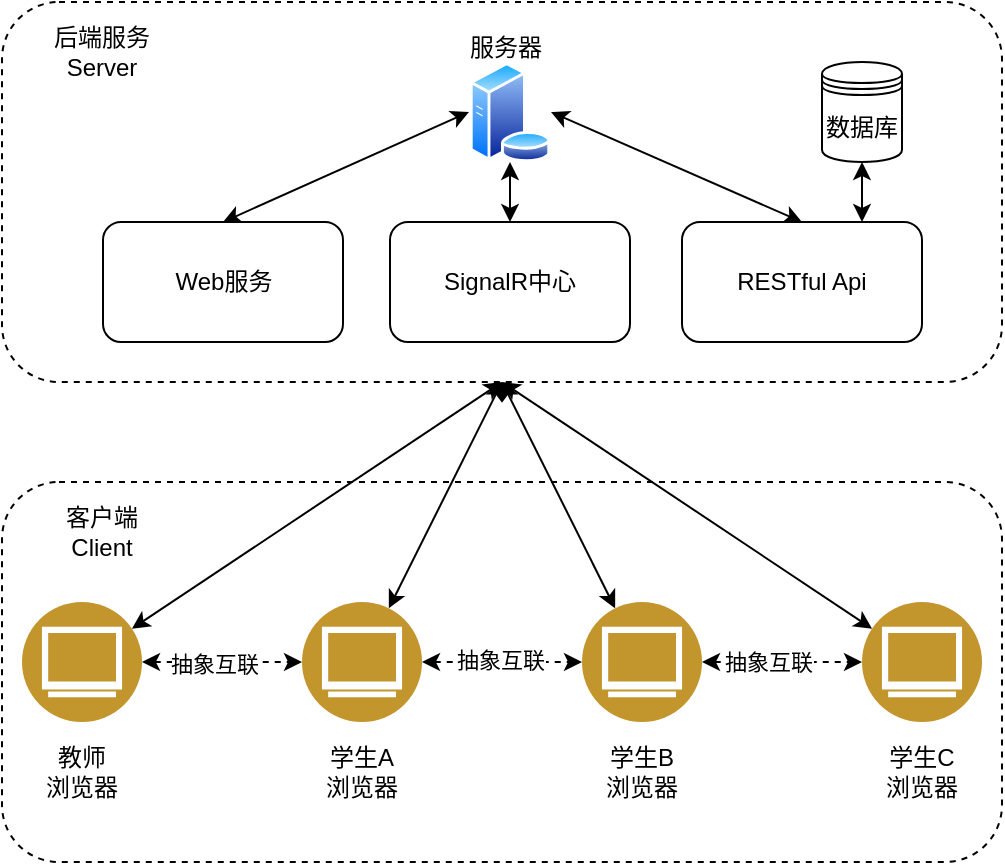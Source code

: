 <mxfile version="17.2.1" type="github">
  <diagram id="Di22YtHijrcUUMYEmc6N" name="Page-1">
    <mxGraphModel dx="946" dy="557" grid="1" gridSize="10" guides="1" tooltips="1" connect="1" arrows="1" fold="1" page="1" pageScale="1" pageWidth="827" pageHeight="1169" math="0" shadow="0">
      <root>
        <mxCell id="0" />
        <mxCell id="1" parent="0" />
        <mxCell id="uYZlOs-n9BPTN2Y59tJv-50" value="" style="rounded=1;whiteSpace=wrap;html=1;dashed=1;" vertex="1" parent="1">
          <mxGeometry y="240" width="500" height="190" as="geometry" />
        </mxCell>
        <mxCell id="uYZlOs-n9BPTN2Y59tJv-5" value="" style="rounded=1;whiteSpace=wrap;html=1;dashed=1;" vertex="1" parent="1">
          <mxGeometry width="500" height="190" as="geometry" />
        </mxCell>
        <mxCell id="uYZlOs-n9BPTN2Y59tJv-1" value="" style="aspect=fixed;perimeter=ellipsePerimeter;html=1;align=center;shadow=0;dashed=0;spacingTop=3;image;image=img/lib/active_directory/database_server.svg;" vertex="1" parent="1">
          <mxGeometry x="233.5" y="30" width="41" height="50" as="geometry" />
        </mxCell>
        <mxCell id="uYZlOs-n9BPTN2Y59tJv-34" style="edgeStyle=none;rounded=0;orthogonalLoop=1;jettySize=auto;html=1;exitX=0.5;exitY=0;exitDx=0;exitDy=0;entryX=0;entryY=0.5;entryDx=0;entryDy=0;startArrow=classic;startFill=1;" edge="1" parent="1" source="uYZlOs-n9BPTN2Y59tJv-2" target="uYZlOs-n9BPTN2Y59tJv-1">
          <mxGeometry relative="1" as="geometry" />
        </mxCell>
        <mxCell id="uYZlOs-n9BPTN2Y59tJv-2" value="Web服务" style="rounded=1;whiteSpace=wrap;html=1;" vertex="1" parent="1">
          <mxGeometry x="50.5" y="110" width="120" height="60" as="geometry" />
        </mxCell>
        <mxCell id="uYZlOs-n9BPTN2Y59tJv-35" style="edgeStyle=none;rounded=0;orthogonalLoop=1;jettySize=auto;html=1;exitX=0.5;exitY=0;exitDx=0;exitDy=0;entryX=0.5;entryY=1;entryDx=0;entryDy=0;startArrow=classic;startFill=1;" edge="1" parent="1" source="uYZlOs-n9BPTN2Y59tJv-3" target="uYZlOs-n9BPTN2Y59tJv-1">
          <mxGeometry relative="1" as="geometry" />
        </mxCell>
        <mxCell id="uYZlOs-n9BPTN2Y59tJv-3" value="SignalR中心" style="rounded=1;whiteSpace=wrap;html=1;" vertex="1" parent="1">
          <mxGeometry x="194" y="110" width="120" height="60" as="geometry" />
        </mxCell>
        <mxCell id="uYZlOs-n9BPTN2Y59tJv-36" style="edgeStyle=none;rounded=0;orthogonalLoop=1;jettySize=auto;html=1;exitX=0.5;exitY=0;exitDx=0;exitDy=0;entryX=1;entryY=0.5;entryDx=0;entryDy=0;startArrow=classic;startFill=1;" edge="1" parent="1" source="uYZlOs-n9BPTN2Y59tJv-4" target="uYZlOs-n9BPTN2Y59tJv-1">
          <mxGeometry relative="1" as="geometry" />
        </mxCell>
        <mxCell id="uYZlOs-n9BPTN2Y59tJv-42" style="edgeStyle=none;rounded=0;orthogonalLoop=1;jettySize=auto;html=1;exitX=0.75;exitY=0;exitDx=0;exitDy=0;entryX=0.5;entryY=1;entryDx=0;entryDy=0;startArrow=classic;startFill=1;" edge="1" parent="1" source="uYZlOs-n9BPTN2Y59tJv-4" target="uYZlOs-n9BPTN2Y59tJv-38">
          <mxGeometry relative="1" as="geometry" />
        </mxCell>
        <mxCell id="uYZlOs-n9BPTN2Y59tJv-4" value="RESTful Api" style="rounded=1;whiteSpace=wrap;html=1;" vertex="1" parent="1">
          <mxGeometry x="340" y="110" width="120" height="60" as="geometry" />
        </mxCell>
        <mxCell id="uYZlOs-n9BPTN2Y59tJv-6" value="后端服务Server" style="text;html=1;strokeColor=none;fillColor=none;align=center;verticalAlign=middle;whiteSpace=wrap;rounded=0;dashed=1;" vertex="1" parent="1">
          <mxGeometry x="20" y="10" width="60" height="30" as="geometry" />
        </mxCell>
        <mxCell id="uYZlOs-n9BPTN2Y59tJv-43" style="edgeStyle=none;rounded=0;orthogonalLoop=1;jettySize=auto;html=1;entryX=0.5;entryY=1;entryDx=0;entryDy=0;startArrow=classic;startFill=1;" edge="1" parent="1" source="uYZlOs-n9BPTN2Y59tJv-7" target="uYZlOs-n9BPTN2Y59tJv-5">
          <mxGeometry relative="1" as="geometry" />
        </mxCell>
        <mxCell id="uYZlOs-n9BPTN2Y59tJv-47" value="" style="edgeStyle=none;rounded=0;orthogonalLoop=1;jettySize=auto;html=1;startArrow=classic;startFill=1;dashed=1;" edge="1" parent="1" source="uYZlOs-n9BPTN2Y59tJv-7" target="uYZlOs-n9BPTN2Y59tJv-8">
          <mxGeometry relative="1" as="geometry" />
        </mxCell>
        <mxCell id="uYZlOs-n9BPTN2Y59tJv-52" value="抽象互联" style="edgeLabel;html=1;align=center;verticalAlign=middle;resizable=0;points=[];" vertex="1" connectable="0" parent="uYZlOs-n9BPTN2Y59tJv-47">
          <mxGeometry x="-0.1" relative="1" as="geometry">
            <mxPoint y="1" as="offset" />
          </mxGeometry>
        </mxCell>
        <mxCell id="uYZlOs-n9BPTN2Y59tJv-7" value="" style="aspect=fixed;perimeter=ellipsePerimeter;html=1;align=center;shadow=0;dashed=0;fontColor=#4277BB;labelBackgroundColor=#ffffff;fontSize=12;spacingTop=3;image;image=img/lib/ibm/users/browser.svg;" vertex="1" parent="1">
          <mxGeometry x="10" y="300" width="60" height="60" as="geometry" />
        </mxCell>
        <mxCell id="uYZlOs-n9BPTN2Y59tJv-44" style="edgeStyle=none;rounded=0;orthogonalLoop=1;jettySize=auto;html=1;entryX=0.5;entryY=1;entryDx=0;entryDy=0;startArrow=classic;startFill=1;" edge="1" parent="1" source="uYZlOs-n9BPTN2Y59tJv-8" target="uYZlOs-n9BPTN2Y59tJv-5">
          <mxGeometry relative="1" as="geometry" />
        </mxCell>
        <mxCell id="uYZlOs-n9BPTN2Y59tJv-48" style="edgeStyle=none;rounded=0;orthogonalLoop=1;jettySize=auto;html=1;dashed=1;startArrow=classic;startFill=1;" edge="1" parent="1" source="uYZlOs-n9BPTN2Y59tJv-8" target="uYZlOs-n9BPTN2Y59tJv-9">
          <mxGeometry relative="1" as="geometry" />
        </mxCell>
        <mxCell id="uYZlOs-n9BPTN2Y59tJv-53" value="抽象互联" style="edgeLabel;html=1;align=center;verticalAlign=middle;resizable=0;points=[];" vertex="1" connectable="0" parent="uYZlOs-n9BPTN2Y59tJv-48">
          <mxGeometry x="-0.025" y="2" relative="1" as="geometry">
            <mxPoint y="1" as="offset" />
          </mxGeometry>
        </mxCell>
        <mxCell id="uYZlOs-n9BPTN2Y59tJv-8" value="" style="aspect=fixed;perimeter=ellipsePerimeter;html=1;align=center;shadow=0;dashed=0;fontColor=#4277BB;labelBackgroundColor=#ffffff;fontSize=12;spacingTop=3;image;image=img/lib/ibm/users/browser.svg;" vertex="1" parent="1">
          <mxGeometry x="150" y="300" width="60" height="60" as="geometry" />
        </mxCell>
        <mxCell id="uYZlOs-n9BPTN2Y59tJv-45" style="edgeStyle=none;rounded=0;orthogonalLoop=1;jettySize=auto;html=1;entryX=0.5;entryY=1;entryDx=0;entryDy=0;startArrow=classic;startFill=1;" edge="1" parent="1" source="uYZlOs-n9BPTN2Y59tJv-9" target="uYZlOs-n9BPTN2Y59tJv-5">
          <mxGeometry relative="1" as="geometry" />
        </mxCell>
        <mxCell id="uYZlOs-n9BPTN2Y59tJv-49" style="edgeStyle=none;rounded=0;orthogonalLoop=1;jettySize=auto;html=1;entryX=0;entryY=0.5;entryDx=0;entryDy=0;dashed=1;startArrow=classic;startFill=1;" edge="1" parent="1" source="uYZlOs-n9BPTN2Y59tJv-9" target="uYZlOs-n9BPTN2Y59tJv-10">
          <mxGeometry relative="1" as="geometry" />
        </mxCell>
        <mxCell id="uYZlOs-n9BPTN2Y59tJv-54" value="抽象互联" style="edgeLabel;html=1;align=center;verticalAlign=middle;resizable=0;points=[];" vertex="1" connectable="0" parent="uYZlOs-n9BPTN2Y59tJv-49">
          <mxGeometry x="-0.175" y="1" relative="1" as="geometry">
            <mxPoint y="1" as="offset" />
          </mxGeometry>
        </mxCell>
        <mxCell id="uYZlOs-n9BPTN2Y59tJv-9" value="" style="aspect=fixed;perimeter=ellipsePerimeter;html=1;align=center;shadow=0;dashed=0;fontColor=#4277BB;labelBackgroundColor=#ffffff;fontSize=12;spacingTop=3;image;image=img/lib/ibm/users/browser.svg;" vertex="1" parent="1">
          <mxGeometry x="290" y="300" width="60" height="60" as="geometry" />
        </mxCell>
        <mxCell id="uYZlOs-n9BPTN2Y59tJv-46" style="edgeStyle=none;rounded=0;orthogonalLoop=1;jettySize=auto;html=1;entryX=0.5;entryY=1;entryDx=0;entryDy=0;startArrow=classic;startFill=1;" edge="1" parent="1" source="uYZlOs-n9BPTN2Y59tJv-10" target="uYZlOs-n9BPTN2Y59tJv-5">
          <mxGeometry relative="1" as="geometry" />
        </mxCell>
        <mxCell id="uYZlOs-n9BPTN2Y59tJv-10" value="" style="aspect=fixed;perimeter=ellipsePerimeter;html=1;align=center;shadow=0;dashed=0;fontColor=#4277BB;labelBackgroundColor=#ffffff;fontSize=12;spacingTop=3;image;image=img/lib/ibm/users/browser.svg;" vertex="1" parent="1">
          <mxGeometry x="430" y="300" width="60" height="60" as="geometry" />
        </mxCell>
        <mxCell id="uYZlOs-n9BPTN2Y59tJv-11" value="教师&lt;br&gt;浏览器" style="text;html=1;strokeColor=none;fillColor=none;align=center;verticalAlign=middle;whiteSpace=wrap;rounded=0;dashed=1;" vertex="1" parent="1">
          <mxGeometry x="10" y="370" width="60" height="30" as="geometry" />
        </mxCell>
        <mxCell id="uYZlOs-n9BPTN2Y59tJv-12" value="学生A&lt;br&gt;浏览器" style="text;html=1;strokeColor=none;fillColor=none;align=center;verticalAlign=middle;whiteSpace=wrap;rounded=0;dashed=1;" vertex="1" parent="1">
          <mxGeometry x="150" y="370" width="60" height="30" as="geometry" />
        </mxCell>
        <mxCell id="uYZlOs-n9BPTN2Y59tJv-13" value="学生B&lt;br&gt;浏览器" style="text;html=1;strokeColor=none;fillColor=none;align=center;verticalAlign=middle;whiteSpace=wrap;rounded=0;dashed=1;" vertex="1" parent="1">
          <mxGeometry x="290" y="370" width="60" height="30" as="geometry" />
        </mxCell>
        <mxCell id="uYZlOs-n9BPTN2Y59tJv-14" value="学生C&lt;br&gt;浏览器" style="text;html=1;strokeColor=none;fillColor=none;align=center;verticalAlign=middle;whiteSpace=wrap;rounded=0;dashed=1;" vertex="1" parent="1">
          <mxGeometry x="430" y="370" width="60" height="30" as="geometry" />
        </mxCell>
        <mxCell id="uYZlOs-n9BPTN2Y59tJv-38" value="数据库" style="shape=datastore;whiteSpace=wrap;html=1;" vertex="1" parent="1">
          <mxGeometry x="410" y="30" width="40" height="50" as="geometry" />
        </mxCell>
        <mxCell id="uYZlOs-n9BPTN2Y59tJv-51" value="客户端Client" style="text;html=1;strokeColor=none;fillColor=none;align=center;verticalAlign=middle;whiteSpace=wrap;rounded=0;dashed=1;" vertex="1" parent="1">
          <mxGeometry x="20" y="250" width="60" height="30" as="geometry" />
        </mxCell>
        <mxCell id="uYZlOs-n9BPTN2Y59tJv-55" value="服务器" style="text;html=1;strokeColor=none;fillColor=none;align=center;verticalAlign=middle;whiteSpace=wrap;rounded=0;dashed=1;" vertex="1" parent="1">
          <mxGeometry x="222" y="8" width="60" height="30" as="geometry" />
        </mxCell>
      </root>
    </mxGraphModel>
  </diagram>
</mxfile>
